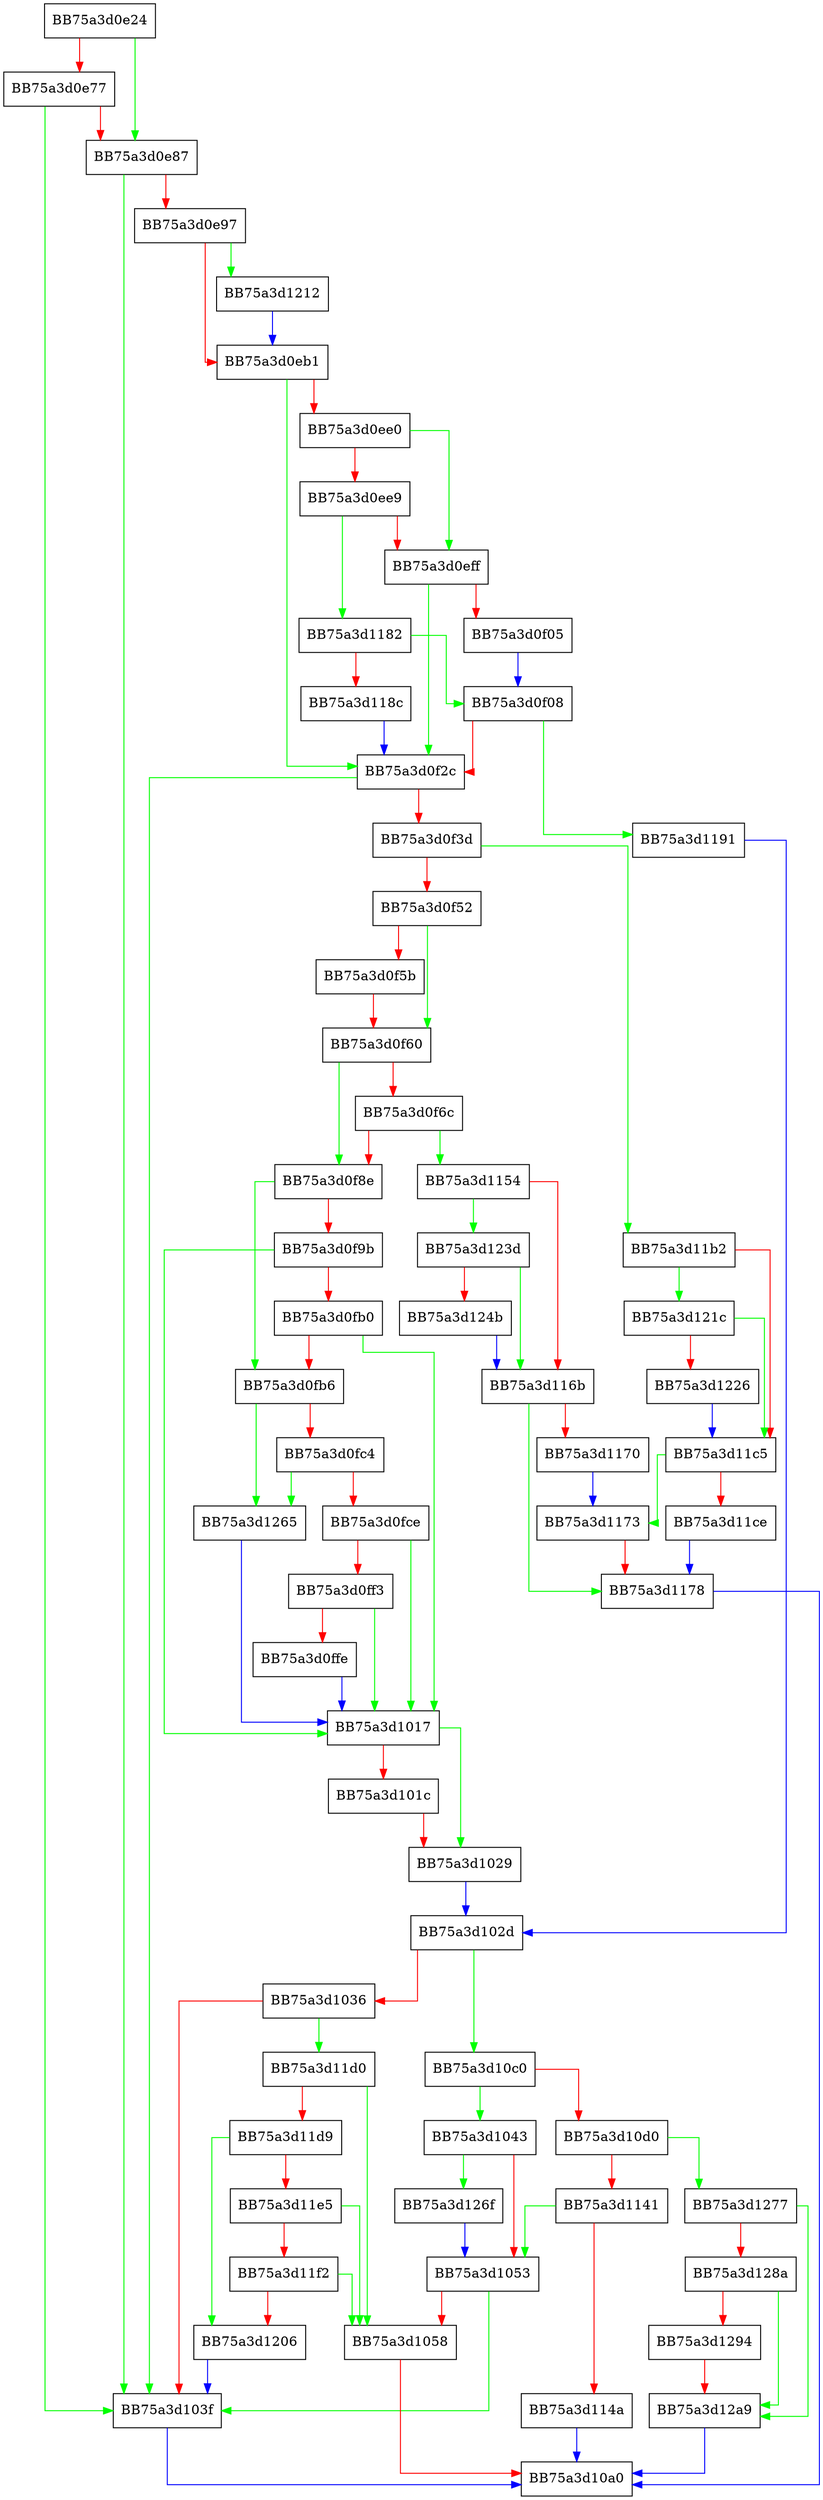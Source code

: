 digraph CheckCaches {
  node [shape="box"];
  graph [splines=ortho];
  BB75a3d0e24 -> BB75a3d0e87 [color="green"];
  BB75a3d0e24 -> BB75a3d0e77 [color="red"];
  BB75a3d0e77 -> BB75a3d103f [color="green"];
  BB75a3d0e77 -> BB75a3d0e87 [color="red"];
  BB75a3d0e87 -> BB75a3d103f [color="green"];
  BB75a3d0e87 -> BB75a3d0e97 [color="red"];
  BB75a3d0e97 -> BB75a3d1212 [color="green"];
  BB75a3d0e97 -> BB75a3d0eb1 [color="red"];
  BB75a3d0eb1 -> BB75a3d0f2c [color="green"];
  BB75a3d0eb1 -> BB75a3d0ee0 [color="red"];
  BB75a3d0ee0 -> BB75a3d0eff [color="green"];
  BB75a3d0ee0 -> BB75a3d0ee9 [color="red"];
  BB75a3d0ee9 -> BB75a3d1182 [color="green"];
  BB75a3d0ee9 -> BB75a3d0eff [color="red"];
  BB75a3d0eff -> BB75a3d0f2c [color="green"];
  BB75a3d0eff -> BB75a3d0f05 [color="red"];
  BB75a3d0f05 -> BB75a3d0f08 [color="blue"];
  BB75a3d0f08 -> BB75a3d1191 [color="green"];
  BB75a3d0f08 -> BB75a3d0f2c [color="red"];
  BB75a3d0f2c -> BB75a3d103f [color="green"];
  BB75a3d0f2c -> BB75a3d0f3d [color="red"];
  BB75a3d0f3d -> BB75a3d11b2 [color="green"];
  BB75a3d0f3d -> BB75a3d0f52 [color="red"];
  BB75a3d0f52 -> BB75a3d0f60 [color="green"];
  BB75a3d0f52 -> BB75a3d0f5b [color="red"];
  BB75a3d0f5b -> BB75a3d0f60 [color="red"];
  BB75a3d0f60 -> BB75a3d0f8e [color="green"];
  BB75a3d0f60 -> BB75a3d0f6c [color="red"];
  BB75a3d0f6c -> BB75a3d1154 [color="green"];
  BB75a3d0f6c -> BB75a3d0f8e [color="red"];
  BB75a3d0f8e -> BB75a3d0fb6 [color="green"];
  BB75a3d0f8e -> BB75a3d0f9b [color="red"];
  BB75a3d0f9b -> BB75a3d1017 [color="green"];
  BB75a3d0f9b -> BB75a3d0fb0 [color="red"];
  BB75a3d0fb0 -> BB75a3d1017 [color="green"];
  BB75a3d0fb0 -> BB75a3d0fb6 [color="red"];
  BB75a3d0fb6 -> BB75a3d1265 [color="green"];
  BB75a3d0fb6 -> BB75a3d0fc4 [color="red"];
  BB75a3d0fc4 -> BB75a3d1265 [color="green"];
  BB75a3d0fc4 -> BB75a3d0fce [color="red"];
  BB75a3d0fce -> BB75a3d1017 [color="green"];
  BB75a3d0fce -> BB75a3d0ff3 [color="red"];
  BB75a3d0ff3 -> BB75a3d1017 [color="green"];
  BB75a3d0ff3 -> BB75a3d0ffe [color="red"];
  BB75a3d0ffe -> BB75a3d1017 [color="blue"];
  BB75a3d1017 -> BB75a3d1029 [color="green"];
  BB75a3d1017 -> BB75a3d101c [color="red"];
  BB75a3d101c -> BB75a3d1029 [color="red"];
  BB75a3d1029 -> BB75a3d102d [color="blue"];
  BB75a3d102d -> BB75a3d10c0 [color="green"];
  BB75a3d102d -> BB75a3d1036 [color="red"];
  BB75a3d1036 -> BB75a3d11d0 [color="green"];
  BB75a3d1036 -> BB75a3d103f [color="red"];
  BB75a3d103f -> BB75a3d10a0 [color="blue"];
  BB75a3d1043 -> BB75a3d126f [color="green"];
  BB75a3d1043 -> BB75a3d1053 [color="red"];
  BB75a3d1053 -> BB75a3d103f [color="green"];
  BB75a3d1053 -> BB75a3d1058 [color="red"];
  BB75a3d1058 -> BB75a3d10a0 [color="red"];
  BB75a3d10c0 -> BB75a3d1043 [color="green"];
  BB75a3d10c0 -> BB75a3d10d0 [color="red"];
  BB75a3d10d0 -> BB75a3d1277 [color="green"];
  BB75a3d10d0 -> BB75a3d1141 [color="red"];
  BB75a3d1141 -> BB75a3d1053 [color="green"];
  BB75a3d1141 -> BB75a3d114a [color="red"];
  BB75a3d114a -> BB75a3d10a0 [color="blue"];
  BB75a3d1154 -> BB75a3d123d [color="green"];
  BB75a3d1154 -> BB75a3d116b [color="red"];
  BB75a3d116b -> BB75a3d1178 [color="green"];
  BB75a3d116b -> BB75a3d1170 [color="red"];
  BB75a3d1170 -> BB75a3d1173 [color="blue"];
  BB75a3d1173 -> BB75a3d1178 [color="red"];
  BB75a3d1178 -> BB75a3d10a0 [color="blue"];
  BB75a3d1182 -> BB75a3d0f08 [color="green"];
  BB75a3d1182 -> BB75a3d118c [color="red"];
  BB75a3d118c -> BB75a3d0f2c [color="blue"];
  BB75a3d1191 -> BB75a3d102d [color="blue"];
  BB75a3d11b2 -> BB75a3d121c [color="green"];
  BB75a3d11b2 -> BB75a3d11c5 [color="red"];
  BB75a3d11c5 -> BB75a3d1173 [color="green"];
  BB75a3d11c5 -> BB75a3d11ce [color="red"];
  BB75a3d11ce -> BB75a3d1178 [color="blue"];
  BB75a3d11d0 -> BB75a3d1058 [color="green"];
  BB75a3d11d0 -> BB75a3d11d9 [color="red"];
  BB75a3d11d9 -> BB75a3d1206 [color="green"];
  BB75a3d11d9 -> BB75a3d11e5 [color="red"];
  BB75a3d11e5 -> BB75a3d1058 [color="green"];
  BB75a3d11e5 -> BB75a3d11f2 [color="red"];
  BB75a3d11f2 -> BB75a3d1058 [color="green"];
  BB75a3d11f2 -> BB75a3d1206 [color="red"];
  BB75a3d1206 -> BB75a3d103f [color="blue"];
  BB75a3d1212 -> BB75a3d0eb1 [color="blue"];
  BB75a3d121c -> BB75a3d11c5 [color="green"];
  BB75a3d121c -> BB75a3d1226 [color="red"];
  BB75a3d1226 -> BB75a3d11c5 [color="blue"];
  BB75a3d123d -> BB75a3d116b [color="green"];
  BB75a3d123d -> BB75a3d124b [color="red"];
  BB75a3d124b -> BB75a3d116b [color="blue"];
  BB75a3d1265 -> BB75a3d1017 [color="blue"];
  BB75a3d126f -> BB75a3d1053 [color="blue"];
  BB75a3d1277 -> BB75a3d12a9 [color="green"];
  BB75a3d1277 -> BB75a3d128a [color="red"];
  BB75a3d128a -> BB75a3d12a9 [color="green"];
  BB75a3d128a -> BB75a3d1294 [color="red"];
  BB75a3d1294 -> BB75a3d12a9 [color="red"];
  BB75a3d12a9 -> BB75a3d10a0 [color="blue"];
}